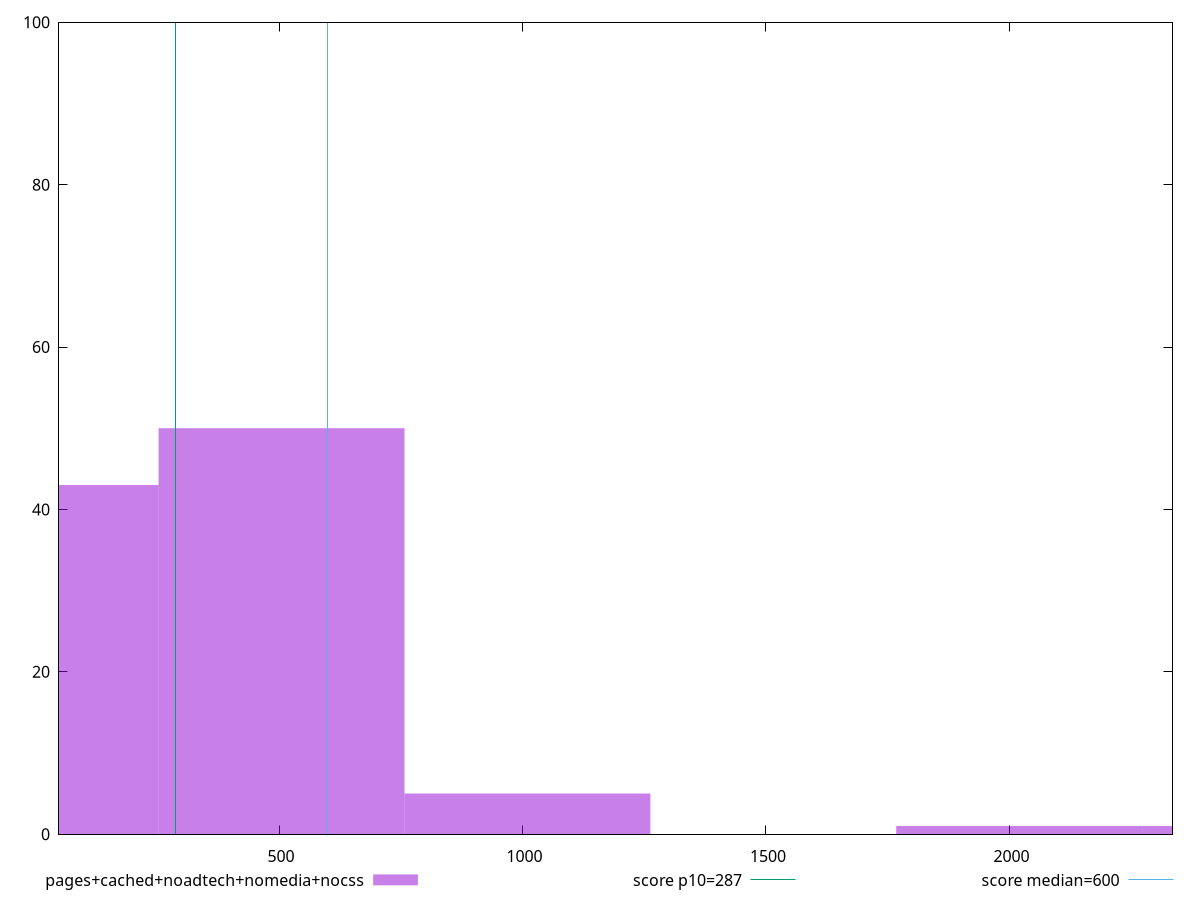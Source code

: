 reset

$pagesCachedNoadtechNomediaNocss <<EOF
0 43
505.00907183690003 50
1010.0181436738001 5
2020.0362873476001 1
2525.0453591845003 1
EOF

set key outside below
set boxwidth 505.00907183690003
set xrange [48:2334.86]
set yrange [0:100]
set trange [0:100]
set style fill transparent solid 0.5 noborder

set parametric
set terminal svg size 640, 490 enhanced background rgb 'white'
set output "report_00013_2021-02-09T12-04-24.940Z/total-blocking-time/comparison/histogram/4_vs_5.svg"

plot $pagesCachedNoadtechNomediaNocss title "pages+cached+noadtech+nomedia+nocss" with boxes, \
     287,t title "score p10=287", \
     600,t title "score median=600"

reset
